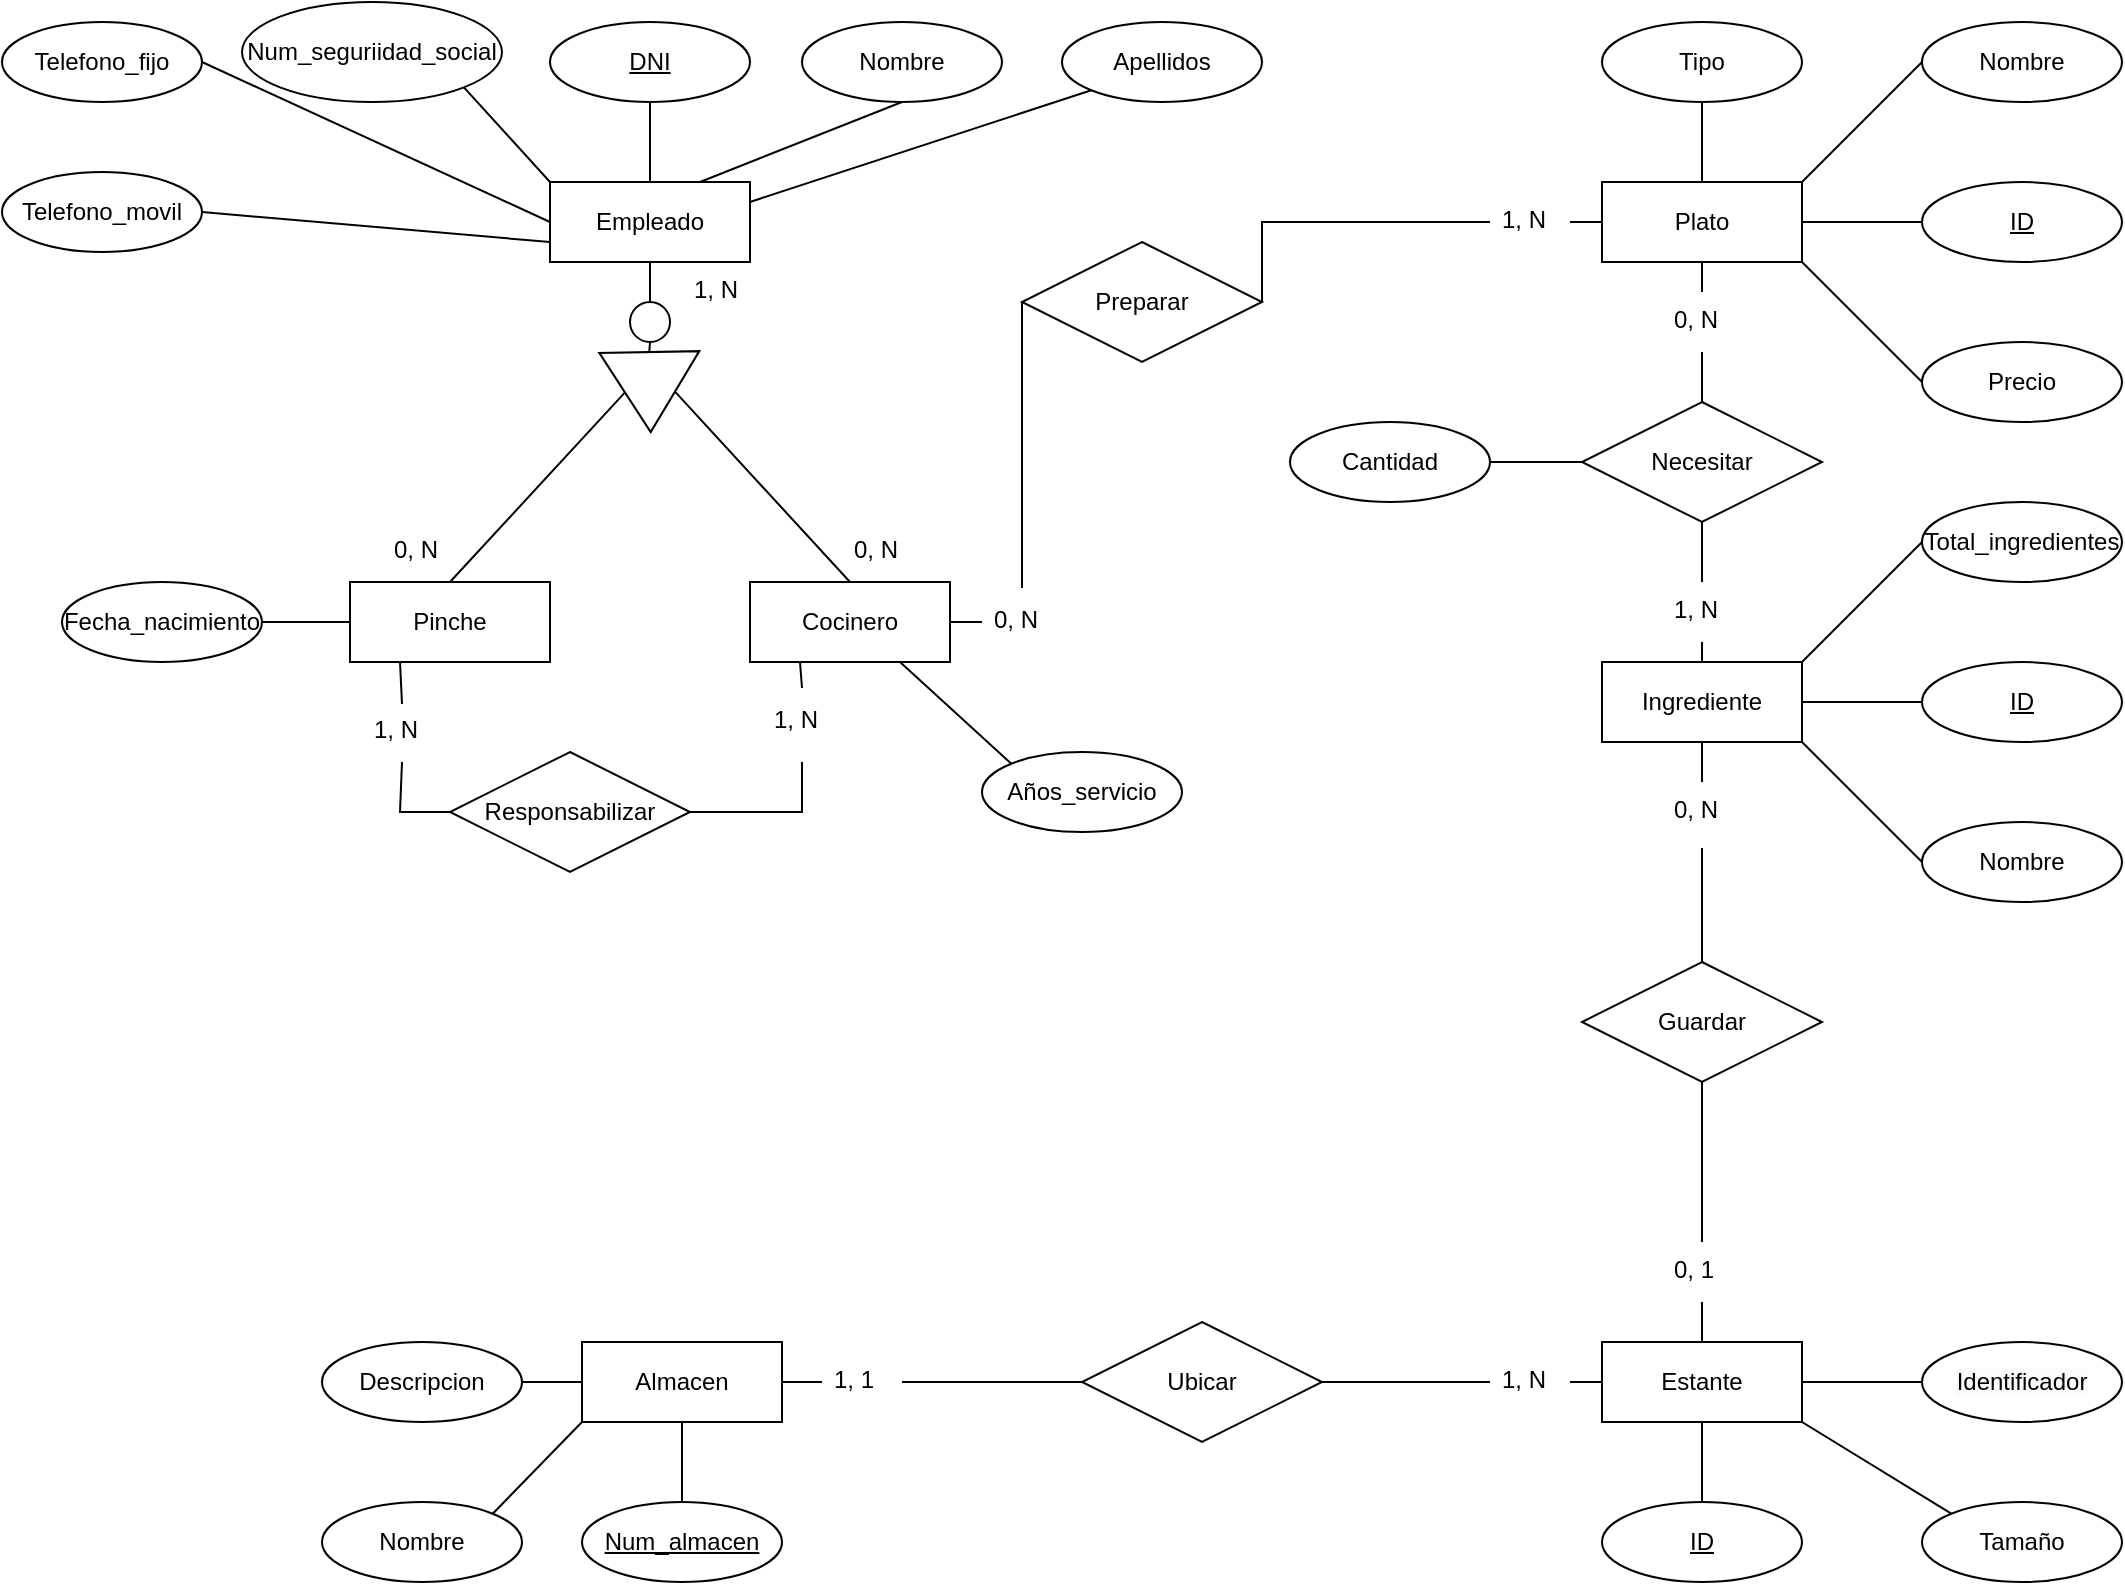 <mxfile version="22.0.4" type="github">
  <diagram name="Página-1" id="hSeWg8H-ICYQN-6oGKDd">
    <mxGraphModel dx="4175" dy="1564" grid="1" gridSize="10" guides="1" tooltips="1" connect="1" arrows="1" fold="1" page="1" pageScale="1" pageWidth="827" pageHeight="1169" math="0" shadow="0">
      <root>
        <mxCell id="0" />
        <mxCell id="1" parent="0" />
        <mxCell id="nrIDo2PwZvFl9oS6NiOG-2" value="Empleado" style="whiteSpace=wrap;html=1;align=center;" vertex="1" parent="1">
          <mxGeometry x="-56" y="120" width="100" height="40" as="geometry" />
        </mxCell>
        <mxCell id="nrIDo2PwZvFl9oS6NiOG-3" value="DNI" style="ellipse;whiteSpace=wrap;html=1;align=center;fontStyle=4;" vertex="1" parent="1">
          <mxGeometry x="-56" y="40" width="100" height="40" as="geometry" />
        </mxCell>
        <mxCell id="nrIDo2PwZvFl9oS6NiOG-4" value="Nombre" style="ellipse;whiteSpace=wrap;html=1;align=center;" vertex="1" parent="1">
          <mxGeometry x="70" y="40" width="100" height="40" as="geometry" />
        </mxCell>
        <mxCell id="nrIDo2PwZvFl9oS6NiOG-5" value="Apellidos" style="ellipse;whiteSpace=wrap;html=1;align=center;" vertex="1" parent="1">
          <mxGeometry x="200" y="40" width="100" height="40" as="geometry" />
        </mxCell>
        <mxCell id="nrIDo2PwZvFl9oS6NiOG-6" value="Num_seguriidad_social" style="ellipse;whiteSpace=wrap;html=1;align=center;" vertex="1" parent="1">
          <mxGeometry x="-210" y="30" width="130" height="50" as="geometry" />
        </mxCell>
        <mxCell id="nrIDo2PwZvFl9oS6NiOG-7" value="Telefono_fijo" style="ellipse;whiteSpace=wrap;html=1;align=center;" vertex="1" parent="1">
          <mxGeometry x="-330" y="40" width="100" height="40" as="geometry" />
        </mxCell>
        <mxCell id="nrIDo2PwZvFl9oS6NiOG-8" value="Telefono_movil" style="ellipse;whiteSpace=wrap;html=1;align=center;" vertex="1" parent="1">
          <mxGeometry x="-330" y="115" width="100" height="40" as="geometry" />
        </mxCell>
        <mxCell id="nrIDo2PwZvFl9oS6NiOG-9" value="Cocinero" style="whiteSpace=wrap;html=1;align=center;" vertex="1" parent="1">
          <mxGeometry x="44" y="320" width="100" height="40" as="geometry" />
        </mxCell>
        <mxCell id="nrIDo2PwZvFl9oS6NiOG-10" value="Años_servicio" style="ellipse;whiteSpace=wrap;html=1;align=center;" vertex="1" parent="1">
          <mxGeometry x="160" y="405" width="100" height="40" as="geometry" />
        </mxCell>
        <mxCell id="nrIDo2PwZvFl9oS6NiOG-11" value="Pinche" style="whiteSpace=wrap;html=1;align=center;" vertex="1" parent="1">
          <mxGeometry x="-156" y="320" width="100" height="40" as="geometry" />
        </mxCell>
        <mxCell id="nrIDo2PwZvFl9oS6NiOG-12" value="Fecha_nacimiento" style="ellipse;whiteSpace=wrap;html=1;align=center;" vertex="1" parent="1">
          <mxGeometry x="-300" y="320" width="100" height="40" as="geometry" />
        </mxCell>
        <mxCell id="nrIDo2PwZvFl9oS6NiOG-13" value="" style="ellipse;whiteSpace=wrap;html=1;aspect=fixed;" vertex="1" parent="1">
          <mxGeometry x="-16" y="180" width="20" height="20" as="geometry" />
        </mxCell>
        <mxCell id="nrIDo2PwZvFl9oS6NiOG-14" value="" style="triangle;whiteSpace=wrap;html=1;rotation=89;" vertex="1" parent="1">
          <mxGeometry x="-26" y="200" width="40" height="50" as="geometry" />
        </mxCell>
        <mxCell id="nrIDo2PwZvFl9oS6NiOG-15" value="" style="endArrow=none;html=1;rounded=0;entryX=0.5;entryY=1;entryDx=0;entryDy=0;exitX=0.5;exitY=0;exitDx=0;exitDy=0;" edge="1" parent="1" source="nrIDo2PwZvFl9oS6NiOG-13" target="nrIDo2PwZvFl9oS6NiOG-2">
          <mxGeometry width="50" height="50" relative="1" as="geometry">
            <mxPoint x="390" y="330" as="sourcePoint" />
            <mxPoint x="440" y="280" as="targetPoint" />
          </mxGeometry>
        </mxCell>
        <mxCell id="nrIDo2PwZvFl9oS6NiOG-16" value="" style="endArrow=none;html=1;rounded=0;entryX=0.5;entryY=1;entryDx=0;entryDy=0;exitX=0;exitY=0.5;exitDx=0;exitDy=0;" edge="1" parent="1" source="nrIDo2PwZvFl9oS6NiOG-14" target="nrIDo2PwZvFl9oS6NiOG-13">
          <mxGeometry width="50" height="50" relative="1" as="geometry">
            <mxPoint x="390" y="330" as="sourcePoint" />
            <mxPoint x="440" y="280" as="targetPoint" />
          </mxGeometry>
        </mxCell>
        <mxCell id="nrIDo2PwZvFl9oS6NiOG-17" value="" style="endArrow=none;html=1;rounded=0;exitX=0.5;exitY=0;exitDx=0;exitDy=0;entryX=0.5;entryY=1;entryDx=0;entryDy=0;" edge="1" parent="1" source="nrIDo2PwZvFl9oS6NiOG-11" target="nrIDo2PwZvFl9oS6NiOG-14">
          <mxGeometry width="50" height="50" relative="1" as="geometry">
            <mxPoint x="390" y="330" as="sourcePoint" />
            <mxPoint x="440" y="280" as="targetPoint" />
          </mxGeometry>
        </mxCell>
        <mxCell id="nrIDo2PwZvFl9oS6NiOG-18" value="" style="endArrow=none;html=1;rounded=0;exitX=0.5;exitY=0;exitDx=0;exitDy=0;entryX=0.5;entryY=0;entryDx=0;entryDy=0;" edge="1" parent="1" source="nrIDo2PwZvFl9oS6NiOG-9" target="nrIDo2PwZvFl9oS6NiOG-14">
          <mxGeometry width="50" height="50" relative="1" as="geometry">
            <mxPoint x="-96" y="330" as="sourcePoint" />
            <mxPoint x="-8" y="235" as="targetPoint" />
          </mxGeometry>
        </mxCell>
        <mxCell id="nrIDo2PwZvFl9oS6NiOG-19" value="Plato" style="whiteSpace=wrap;html=1;align=center;" vertex="1" parent="1">
          <mxGeometry x="470" y="120" width="100" height="40" as="geometry" />
        </mxCell>
        <mxCell id="nrIDo2PwZvFl9oS6NiOG-20" value="ID" style="ellipse;whiteSpace=wrap;html=1;align=center;fontStyle=4;" vertex="1" parent="1">
          <mxGeometry x="630" y="120" width="100" height="40" as="geometry" />
        </mxCell>
        <mxCell id="nrIDo2PwZvFl9oS6NiOG-21" value="Nombre" style="ellipse;whiteSpace=wrap;html=1;align=center;" vertex="1" parent="1">
          <mxGeometry x="630" y="40" width="100" height="40" as="geometry" />
        </mxCell>
        <mxCell id="nrIDo2PwZvFl9oS6NiOG-22" value="Precio" style="ellipse;whiteSpace=wrap;html=1;align=center;" vertex="1" parent="1">
          <mxGeometry x="630" y="200" width="100" height="40" as="geometry" />
        </mxCell>
        <mxCell id="nrIDo2PwZvFl9oS6NiOG-23" value="Tipo" style="ellipse;whiteSpace=wrap;html=1;align=center;" vertex="1" parent="1">
          <mxGeometry x="470" y="40" width="100" height="40" as="geometry" />
        </mxCell>
        <mxCell id="nrIDo2PwZvFl9oS6NiOG-24" value="Ingrediente" style="whiteSpace=wrap;html=1;align=center;" vertex="1" parent="1">
          <mxGeometry x="470" y="360" width="100" height="40" as="geometry" />
        </mxCell>
        <mxCell id="nrIDo2PwZvFl9oS6NiOG-25" value="ID" style="ellipse;whiteSpace=wrap;html=1;align=center;fontStyle=4;" vertex="1" parent="1">
          <mxGeometry x="630" y="360" width="100" height="40" as="geometry" />
        </mxCell>
        <mxCell id="nrIDo2PwZvFl9oS6NiOG-26" value="Nombre" style="ellipse;whiteSpace=wrap;html=1;align=center;" vertex="1" parent="1">
          <mxGeometry x="630" y="440" width="100" height="40" as="geometry" />
        </mxCell>
        <mxCell id="nrIDo2PwZvFl9oS6NiOG-27" value="Necesitar" style="shape=rhombus;perimeter=rhombusPerimeter;whiteSpace=wrap;html=1;align=center;" vertex="1" parent="1">
          <mxGeometry x="460" y="230" width="120" height="60" as="geometry" />
        </mxCell>
        <mxCell id="nrIDo2PwZvFl9oS6NiOG-28" value="Cantidad" style="ellipse;whiteSpace=wrap;html=1;align=center;" vertex="1" parent="1">
          <mxGeometry x="314" y="240" width="100" height="40" as="geometry" />
        </mxCell>
        <mxCell id="nrIDo2PwZvFl9oS6NiOG-29" value="" style="endArrow=none;html=1;rounded=0;exitX=1;exitY=0.5;exitDx=0;exitDy=0;entryX=0;entryY=0.5;entryDx=0;entryDy=0;" edge="1" parent="1" source="nrIDo2PwZvFl9oS6NiOG-28" target="nrIDo2PwZvFl9oS6NiOG-27">
          <mxGeometry relative="1" as="geometry">
            <mxPoint x="330" y="300" as="sourcePoint" />
            <mxPoint x="490" y="300" as="targetPoint" />
          </mxGeometry>
        </mxCell>
        <mxCell id="nrIDo2PwZvFl9oS6NiOG-30" value="1, N" style="text;strokeColor=none;fillColor=none;spacingLeft=4;spacingRight=4;overflow=hidden;rotatable=0;points=[[0,0.5],[1,0.5]];portConstraint=eastwest;fontSize=12;whiteSpace=wrap;html=1;" vertex="1" parent="1">
          <mxGeometry x="500" y="320" width="40" height="30" as="geometry" />
        </mxCell>
        <mxCell id="nrIDo2PwZvFl9oS6NiOG-31" value="0, N" style="text;strokeColor=none;fillColor=none;spacingLeft=4;spacingRight=4;overflow=hidden;rotatable=0;points=[[0,0.5],[1,0.5]];portConstraint=eastwest;fontSize=12;whiteSpace=wrap;html=1;" vertex="1" parent="1">
          <mxGeometry x="500" y="175" width="40" height="30" as="geometry" />
        </mxCell>
        <mxCell id="nrIDo2PwZvFl9oS6NiOG-32" value="Almacen" style="whiteSpace=wrap;html=1;align=center;" vertex="1" parent="1">
          <mxGeometry x="-40" y="700" width="100" height="40" as="geometry" />
        </mxCell>
        <mxCell id="nrIDo2PwZvFl9oS6NiOG-33" value="Num_almacen" style="ellipse;whiteSpace=wrap;html=1;align=center;fontStyle=4;" vertex="1" parent="1">
          <mxGeometry x="-40" y="780" width="100" height="40" as="geometry" />
        </mxCell>
        <mxCell id="nrIDo2PwZvFl9oS6NiOG-34" value="Nombre" style="ellipse;whiteSpace=wrap;html=1;align=center;" vertex="1" parent="1">
          <mxGeometry x="-170" y="780" width="100" height="40" as="geometry" />
        </mxCell>
        <mxCell id="nrIDo2PwZvFl9oS6NiOG-35" value="Descripcion" style="ellipse;whiteSpace=wrap;html=1;align=center;" vertex="1" parent="1">
          <mxGeometry x="-170" y="700" width="100" height="40" as="geometry" />
        </mxCell>
        <mxCell id="nrIDo2PwZvFl9oS6NiOG-36" value="Estante" style="whiteSpace=wrap;html=1;align=center;" vertex="1" parent="1">
          <mxGeometry x="470" y="700" width="100" height="40" as="geometry" />
        </mxCell>
        <mxCell id="nrIDo2PwZvFl9oS6NiOG-37" value="ID" style="ellipse;whiteSpace=wrap;html=1;align=center;fontStyle=4;" vertex="1" parent="1">
          <mxGeometry x="470" y="780" width="100" height="40" as="geometry" />
        </mxCell>
        <mxCell id="nrIDo2PwZvFl9oS6NiOG-38" value="&lt;span style=&quot;color: rgb(0, 0, 0); font-family: Helvetica; font-size: 12px; font-style: normal; font-variant-ligatures: normal; font-variant-caps: normal; font-weight: 400; letter-spacing: normal; orphans: 2; text-align: center; text-indent: 0px; text-transform: none; widows: 2; word-spacing: 0px; -webkit-text-stroke-width: 0px; background-color: rgb(251, 251, 251); text-decoration-thickness: initial; text-decoration-style: initial; text-decoration-color: initial; float: none; display: inline !important;&quot;&gt;Identificador&lt;/span&gt;&lt;br&gt;" style="ellipse;whiteSpace=wrap;html=1;align=center;" vertex="1" parent="1">
          <mxGeometry x="630" y="700" width="100" height="40" as="geometry" />
        </mxCell>
        <mxCell id="nrIDo2PwZvFl9oS6NiOG-39" value="Tamaño" style="ellipse;whiteSpace=wrap;html=1;align=center;" vertex="1" parent="1">
          <mxGeometry x="630" y="780" width="100" height="40" as="geometry" />
        </mxCell>
        <mxCell id="nrIDo2PwZvFl9oS6NiOG-40" value="Guardar" style="shape=rhombus;perimeter=rhombusPerimeter;whiteSpace=wrap;html=1;align=center;" vertex="1" parent="1">
          <mxGeometry x="460" y="510" width="120" height="60" as="geometry" />
        </mxCell>
        <mxCell id="nrIDo2PwZvFl9oS6NiOG-41" value="0, 1" style="text;strokeColor=none;fillColor=none;spacingLeft=4;spacingRight=4;overflow=hidden;rotatable=0;points=[[0,0.5],[1,0.5]];portConstraint=eastwest;fontSize=12;whiteSpace=wrap;html=1;" vertex="1" parent="1">
          <mxGeometry x="500" y="650" width="40" height="30" as="geometry" />
        </mxCell>
        <mxCell id="nrIDo2PwZvFl9oS6NiOG-42" value="0, N" style="text;strokeColor=none;fillColor=none;spacingLeft=4;spacingRight=4;overflow=hidden;rotatable=0;points=[[0,0.5],[1,0.5]];portConstraint=eastwest;fontSize=12;whiteSpace=wrap;html=1;" vertex="1" parent="1">
          <mxGeometry x="500" y="420" width="40" height="30" as="geometry" />
        </mxCell>
        <mxCell id="nrIDo2PwZvFl9oS6NiOG-43" value="Ubicar" style="shape=rhombus;perimeter=rhombusPerimeter;whiteSpace=wrap;html=1;align=center;" vertex="1" parent="1">
          <mxGeometry x="210" y="690" width="120" height="60" as="geometry" />
        </mxCell>
        <mxCell id="nrIDo2PwZvFl9oS6NiOG-44" value="1, 1" style="text;strokeColor=none;fillColor=none;spacingLeft=4;spacingRight=4;overflow=hidden;rotatable=0;points=[[0,0.5],[1,0.5]];portConstraint=eastwest;fontSize=12;whiteSpace=wrap;html=1;" vertex="1" parent="1">
          <mxGeometry x="80" y="705" width="40" height="30" as="geometry" />
        </mxCell>
        <mxCell id="nrIDo2PwZvFl9oS6NiOG-45" value="1, N" style="text;strokeColor=none;fillColor=none;spacingLeft=4;spacingRight=4;overflow=hidden;rotatable=0;points=[[0,0.5],[1,0.5]];portConstraint=eastwest;fontSize=12;whiteSpace=wrap;html=1;" vertex="1" parent="1">
          <mxGeometry x="414" y="705" width="40" height="30" as="geometry" />
        </mxCell>
        <mxCell id="nrIDo2PwZvFl9oS6NiOG-46" value="Preparar" style="shape=rhombus;perimeter=rhombusPerimeter;whiteSpace=wrap;html=1;align=center;" vertex="1" parent="1">
          <mxGeometry x="180" y="150" width="120" height="60" as="geometry" />
        </mxCell>
        <mxCell id="nrIDo2PwZvFl9oS6NiOG-47" value="0, N" style="text;strokeColor=none;fillColor=none;spacingLeft=4;spacingRight=4;overflow=hidden;rotatable=0;points=[[0,0.5],[1,0.5]];portConstraint=eastwest;fontSize=12;whiteSpace=wrap;html=1;" vertex="1" parent="1">
          <mxGeometry x="160" y="325" width="40" height="30" as="geometry" />
        </mxCell>
        <mxCell id="nrIDo2PwZvFl9oS6NiOG-48" value="1, N" style="text;strokeColor=none;fillColor=none;spacingLeft=4;spacingRight=4;overflow=hidden;rotatable=0;points=[[0,0.5],[1,0.5]];portConstraint=eastwest;fontSize=12;whiteSpace=wrap;html=1;" vertex="1" parent="1">
          <mxGeometry x="414" y="125" width="40" height="30" as="geometry" />
        </mxCell>
        <mxCell id="nrIDo2PwZvFl9oS6NiOG-49" value="Responsabilizar" style="shape=rhombus;perimeter=rhombusPerimeter;whiteSpace=wrap;html=1;align=center;" vertex="1" parent="1">
          <mxGeometry x="-106" y="405" width="120" height="60" as="geometry" />
        </mxCell>
        <mxCell id="nrIDo2PwZvFl9oS6NiOG-50" value="1, N" style="text;strokeColor=none;fillColor=none;spacingLeft=4;spacingRight=4;overflow=hidden;rotatable=0;points=[[0,0.5],[1,0.5]];portConstraint=eastwest;fontSize=12;whiteSpace=wrap;html=1;" vertex="1" parent="1">
          <mxGeometry x="50" y="375" width="40" height="30" as="geometry" />
        </mxCell>
        <mxCell id="nrIDo2PwZvFl9oS6NiOG-51" value="" style="endArrow=none;html=1;rounded=0;exitX=0.5;exitY=1;exitDx=0;exitDy=0;entryX=0;entryY=0.5;entryDx=0;entryDy=0;exitPerimeter=0;" edge="1" parent="1" source="nrIDo2PwZvFl9oS6NiOG-53" target="nrIDo2PwZvFl9oS6NiOG-49">
          <mxGeometry relative="1" as="geometry">
            <mxPoint x="330" y="260" as="sourcePoint" />
            <mxPoint x="490" y="260" as="targetPoint" />
            <Array as="points">
              <mxPoint x="-131" y="435" />
            </Array>
          </mxGeometry>
        </mxCell>
        <mxCell id="nrIDo2PwZvFl9oS6NiOG-52" value="" style="endArrow=none;html=1;rounded=0;exitX=0.25;exitY=1;exitDx=0;exitDy=0;entryX=0.5;entryY=0.033;entryDx=0;entryDy=0;entryPerimeter=0;" edge="1" parent="1" source="nrIDo2PwZvFl9oS6NiOG-11" target="nrIDo2PwZvFl9oS6NiOG-53">
          <mxGeometry relative="1" as="geometry">
            <mxPoint x="-131" y="360" as="sourcePoint" />
            <mxPoint x="-106" y="435" as="targetPoint" />
            <Array as="points" />
          </mxGeometry>
        </mxCell>
        <mxCell id="nrIDo2PwZvFl9oS6NiOG-53" value="1, N" style="text;strokeColor=none;fillColor=none;spacingLeft=4;spacingRight=4;overflow=hidden;rotatable=0;points=[[0,0.5],[1,0.5]];portConstraint=eastwest;fontSize=12;whiteSpace=wrap;html=1;" vertex="1" parent="1">
          <mxGeometry x="-150" y="380" width="40" height="30" as="geometry" />
        </mxCell>
        <mxCell id="nrIDo2PwZvFl9oS6NiOG-54" value="" style="endArrow=none;html=1;rounded=0;exitX=1;exitY=0.5;exitDx=0;exitDy=0;entryX=0.5;entryY=1.167;entryDx=0;entryDy=0;entryPerimeter=0;" edge="1" parent="1" source="nrIDo2PwZvFl9oS6NiOG-49" target="nrIDo2PwZvFl9oS6NiOG-50">
          <mxGeometry relative="1" as="geometry">
            <mxPoint x="330" y="260" as="sourcePoint" />
            <mxPoint x="490" y="260" as="targetPoint" />
            <Array as="points">
              <mxPoint x="70" y="435" />
            </Array>
          </mxGeometry>
        </mxCell>
        <mxCell id="nrIDo2PwZvFl9oS6NiOG-55" value="" style="endArrow=none;html=1;rounded=0;exitX=0.5;exitY=-0.067;exitDx=0;exitDy=0;exitPerimeter=0;entryX=0.25;entryY=1;entryDx=0;entryDy=0;" edge="1" parent="1" source="nrIDo2PwZvFl9oS6NiOG-50" target="nrIDo2PwZvFl9oS6NiOG-9">
          <mxGeometry relative="1" as="geometry">
            <mxPoint x="330" y="260" as="sourcePoint" />
            <mxPoint x="490" y="260" as="targetPoint" />
          </mxGeometry>
        </mxCell>
        <mxCell id="nrIDo2PwZvFl9oS6NiOG-56" value="" style="endArrow=none;html=1;rounded=0;exitX=1;exitY=0.5;exitDx=0;exitDy=0;entryX=0;entryY=0.5;entryDx=0;entryDy=0;" edge="1" parent="1" source="nrIDo2PwZvFl9oS6NiOG-9" target="nrIDo2PwZvFl9oS6NiOG-47">
          <mxGeometry relative="1" as="geometry">
            <mxPoint x="330" y="260" as="sourcePoint" />
            <mxPoint x="490" y="260" as="targetPoint" />
          </mxGeometry>
        </mxCell>
        <mxCell id="nrIDo2PwZvFl9oS6NiOG-57" value="" style="endArrow=none;html=1;rounded=0;exitX=0;exitY=0.5;exitDx=0;exitDy=0;entryX=0.5;entryY=-0.067;entryDx=0;entryDy=0;entryPerimeter=0;" edge="1" parent="1" source="nrIDo2PwZvFl9oS6NiOG-46" target="nrIDo2PwZvFl9oS6NiOG-47">
          <mxGeometry relative="1" as="geometry">
            <mxPoint x="330" y="260" as="sourcePoint" />
            <mxPoint x="490" y="260" as="targetPoint" />
          </mxGeometry>
        </mxCell>
        <mxCell id="nrIDo2PwZvFl9oS6NiOG-58" value="" style="endArrow=none;html=1;rounded=0;entryX=0;entryY=0.5;entryDx=0;entryDy=0;exitX=1;exitY=0.5;exitDx=0;exitDy=0;" edge="1" parent="1" source="nrIDo2PwZvFl9oS6NiOG-46" target="nrIDo2PwZvFl9oS6NiOG-48">
          <mxGeometry relative="1" as="geometry">
            <mxPoint x="330" y="260" as="sourcePoint" />
            <mxPoint x="490" y="260" as="targetPoint" />
            <Array as="points">
              <mxPoint x="300" y="140" />
            </Array>
          </mxGeometry>
        </mxCell>
        <mxCell id="nrIDo2PwZvFl9oS6NiOG-59" value="" style="endArrow=none;html=1;rounded=0;exitX=1;exitY=0.5;exitDx=0;exitDy=0;entryX=0;entryY=0.5;entryDx=0;entryDy=0;" edge="1" parent="1" source="nrIDo2PwZvFl9oS6NiOG-48" target="nrIDo2PwZvFl9oS6NiOG-19">
          <mxGeometry relative="1" as="geometry">
            <mxPoint x="330" y="260" as="sourcePoint" />
            <mxPoint x="490" y="260" as="targetPoint" />
          </mxGeometry>
        </mxCell>
        <mxCell id="nrIDo2PwZvFl9oS6NiOG-60" value="" style="endArrow=none;html=1;rounded=0;exitX=0.5;exitY=0;exitDx=0;exitDy=0;entryX=0.5;entryY=1;entryDx=0;entryDy=0;entryPerimeter=0;" edge="1" parent="1" source="nrIDo2PwZvFl9oS6NiOG-27" target="nrIDo2PwZvFl9oS6NiOG-31">
          <mxGeometry relative="1" as="geometry">
            <mxPoint x="340" y="270" as="sourcePoint" />
            <mxPoint x="500" y="270" as="targetPoint" />
          </mxGeometry>
        </mxCell>
        <mxCell id="nrIDo2PwZvFl9oS6NiOG-61" value="" style="endArrow=none;html=1;rounded=0;exitX=0.5;exitY=1;exitDx=0;exitDy=0;entryX=0.5;entryY=0;entryDx=0;entryDy=0;entryPerimeter=0;" edge="1" parent="1" source="nrIDo2PwZvFl9oS6NiOG-19" target="nrIDo2PwZvFl9oS6NiOG-31">
          <mxGeometry relative="1" as="geometry">
            <mxPoint x="350" y="280" as="sourcePoint" />
            <mxPoint x="510" y="280" as="targetPoint" />
          </mxGeometry>
        </mxCell>
        <mxCell id="nrIDo2PwZvFl9oS6NiOG-62" value="" style="endArrow=none;html=1;rounded=0;exitX=0.5;exitY=0;exitDx=0;exitDy=0;entryX=0.5;entryY=1;entryDx=0;entryDy=0;entryPerimeter=0;" edge="1" parent="1" source="nrIDo2PwZvFl9oS6NiOG-24" target="nrIDo2PwZvFl9oS6NiOG-30">
          <mxGeometry relative="1" as="geometry">
            <mxPoint x="330" y="260" as="sourcePoint" />
            <mxPoint x="490" y="260" as="targetPoint" />
          </mxGeometry>
        </mxCell>
        <mxCell id="nrIDo2PwZvFl9oS6NiOG-63" value="" style="endArrow=none;html=1;rounded=0;entryX=0.5;entryY=1;entryDx=0;entryDy=0;exitX=0.5;exitY=0;exitDx=0;exitDy=0;exitPerimeter=0;" edge="1" parent="1" source="nrIDo2PwZvFl9oS6NiOG-30" target="nrIDo2PwZvFl9oS6NiOG-27">
          <mxGeometry relative="1" as="geometry">
            <mxPoint x="360" y="290" as="sourcePoint" />
            <mxPoint x="490" y="310" as="targetPoint" />
          </mxGeometry>
        </mxCell>
        <mxCell id="nrIDo2PwZvFl9oS6NiOG-64" value="" style="endArrow=none;html=1;rounded=0;exitX=0.5;exitY=0;exitDx=0;exitDy=0;exitPerimeter=0;entryX=0.5;entryY=1;entryDx=0;entryDy=0;" edge="1" parent="1" source="nrIDo2PwZvFl9oS6NiOG-42" target="nrIDo2PwZvFl9oS6NiOG-24">
          <mxGeometry relative="1" as="geometry">
            <mxPoint x="330" y="260" as="sourcePoint" />
            <mxPoint x="490" y="260" as="targetPoint" />
          </mxGeometry>
        </mxCell>
        <mxCell id="nrIDo2PwZvFl9oS6NiOG-65" value="" style="endArrow=none;html=1;rounded=0;exitX=0.5;exitY=0;exitDx=0;exitDy=0;entryX=0.5;entryY=1.1;entryDx=0;entryDy=0;entryPerimeter=0;" edge="1" parent="1" source="nrIDo2PwZvFl9oS6NiOG-40" target="nrIDo2PwZvFl9oS6NiOG-42">
          <mxGeometry relative="1" as="geometry">
            <mxPoint x="370" y="300" as="sourcePoint" />
            <mxPoint x="480" y="460" as="targetPoint" />
          </mxGeometry>
        </mxCell>
        <mxCell id="nrIDo2PwZvFl9oS6NiOG-66" value="" style="endArrow=none;html=1;rounded=0;exitX=0.5;exitY=1;exitDx=0;exitDy=0;entryX=0.5;entryY=0;entryDx=0;entryDy=0;entryPerimeter=0;" edge="1" parent="1" source="nrIDo2PwZvFl9oS6NiOG-40" target="nrIDo2PwZvFl9oS6NiOG-41">
          <mxGeometry relative="1" as="geometry">
            <mxPoint x="330" y="660" as="sourcePoint" />
            <mxPoint x="490" y="660" as="targetPoint" />
          </mxGeometry>
        </mxCell>
        <mxCell id="nrIDo2PwZvFl9oS6NiOG-67" value="" style="endArrow=none;html=1;rounded=0;exitX=0.5;exitY=0;exitDx=0;exitDy=0;entryX=0.5;entryY=1;entryDx=0;entryDy=0;entryPerimeter=0;" edge="1" parent="1" source="nrIDo2PwZvFl9oS6NiOG-36" target="nrIDo2PwZvFl9oS6NiOG-41">
          <mxGeometry relative="1" as="geometry">
            <mxPoint x="380" y="310" as="sourcePoint" />
            <mxPoint x="540" y="310" as="targetPoint" />
          </mxGeometry>
        </mxCell>
        <mxCell id="nrIDo2PwZvFl9oS6NiOG-68" value="" style="endArrow=none;html=1;rounded=0;exitX=1;exitY=0.5;exitDx=0;exitDy=0;entryX=0;entryY=0.5;entryDx=0;entryDy=0;" edge="1" parent="1" source="nrIDo2PwZvFl9oS6NiOG-45" target="nrIDo2PwZvFl9oS6NiOG-36">
          <mxGeometry relative="1" as="geometry">
            <mxPoint x="390" y="320" as="sourcePoint" />
            <mxPoint x="550" y="320" as="targetPoint" />
          </mxGeometry>
        </mxCell>
        <mxCell id="nrIDo2PwZvFl9oS6NiOG-69" value="" style="endArrow=none;html=1;rounded=0;exitX=1;exitY=0.5;exitDx=0;exitDy=0;entryX=0;entryY=0.5;entryDx=0;entryDy=0;" edge="1" parent="1" source="nrIDo2PwZvFl9oS6NiOG-43" target="nrIDo2PwZvFl9oS6NiOG-45">
          <mxGeometry relative="1" as="geometry">
            <mxPoint x="400" y="330" as="sourcePoint" />
            <mxPoint x="560" y="330" as="targetPoint" />
          </mxGeometry>
        </mxCell>
        <mxCell id="nrIDo2PwZvFl9oS6NiOG-70" value="" style="endArrow=none;html=1;rounded=0;exitX=0;exitY=0.5;exitDx=0;exitDy=0;entryX=1;entryY=0.5;entryDx=0;entryDy=0;" edge="1" parent="1" source="nrIDo2PwZvFl9oS6NiOG-43" target="nrIDo2PwZvFl9oS6NiOG-44">
          <mxGeometry relative="1" as="geometry">
            <mxPoint x="410" y="340" as="sourcePoint" />
            <mxPoint x="570" y="340" as="targetPoint" />
          </mxGeometry>
        </mxCell>
        <mxCell id="nrIDo2PwZvFl9oS6NiOG-71" value="" style="endArrow=none;html=1;rounded=0;exitX=0;exitY=0.5;exitDx=0;exitDy=0;entryX=1;entryY=0.5;entryDx=0;entryDy=0;" edge="1" parent="1" source="nrIDo2PwZvFl9oS6NiOG-44" target="nrIDo2PwZvFl9oS6NiOG-32">
          <mxGeometry relative="1" as="geometry">
            <mxPoint x="420" y="350" as="sourcePoint" />
            <mxPoint x="580" y="350" as="targetPoint" />
          </mxGeometry>
        </mxCell>
        <mxCell id="nrIDo2PwZvFl9oS6NiOG-72" value="" style="endArrow=none;html=1;rounded=0;exitX=1;exitY=0.5;exitDx=0;exitDy=0;entryX=0;entryY=0.5;entryDx=0;entryDy=0;" edge="1" parent="1" source="nrIDo2PwZvFl9oS6NiOG-7" target="nrIDo2PwZvFl9oS6NiOG-2">
          <mxGeometry relative="1" as="geometry">
            <mxPoint x="280" y="340" as="sourcePoint" />
            <mxPoint x="410" y="370" as="targetPoint" />
          </mxGeometry>
        </mxCell>
        <mxCell id="nrIDo2PwZvFl9oS6NiOG-73" value="" style="endArrow=none;html=1;rounded=0;exitX=1;exitY=1;exitDx=0;exitDy=0;entryX=0;entryY=0;entryDx=0;entryDy=0;" edge="1" parent="1" source="nrIDo2PwZvFl9oS6NiOG-6" target="nrIDo2PwZvFl9oS6NiOG-2">
          <mxGeometry relative="1" as="geometry">
            <mxPoint x="-220" y="70" as="sourcePoint" />
            <mxPoint x="-46" y="150" as="targetPoint" />
          </mxGeometry>
        </mxCell>
        <mxCell id="nrIDo2PwZvFl9oS6NiOG-74" value="" style="endArrow=none;html=1;rounded=0;exitX=0.5;exitY=1;exitDx=0;exitDy=0;entryX=0.5;entryY=0;entryDx=0;entryDy=0;" edge="1" parent="1" source="nrIDo2PwZvFl9oS6NiOG-3" target="nrIDo2PwZvFl9oS6NiOG-2">
          <mxGeometry relative="1" as="geometry">
            <mxPoint x="-210" y="80" as="sourcePoint" />
            <mxPoint x="-36" y="160" as="targetPoint" />
          </mxGeometry>
        </mxCell>
        <mxCell id="nrIDo2PwZvFl9oS6NiOG-75" value="" style="endArrow=none;html=1;rounded=0;exitX=0.5;exitY=1;exitDx=0;exitDy=0;entryX=0.75;entryY=0;entryDx=0;entryDy=0;" edge="1" parent="1" source="nrIDo2PwZvFl9oS6NiOG-4" target="nrIDo2PwZvFl9oS6NiOG-2">
          <mxGeometry relative="1" as="geometry">
            <mxPoint x="4" y="90" as="sourcePoint" />
            <mxPoint x="4" y="130" as="targetPoint" />
          </mxGeometry>
        </mxCell>
        <mxCell id="nrIDo2PwZvFl9oS6NiOG-76" value="" style="endArrow=none;html=1;rounded=0;exitX=0;exitY=1;exitDx=0;exitDy=0;entryX=1;entryY=0.25;entryDx=0;entryDy=0;" edge="1" parent="1" source="nrIDo2PwZvFl9oS6NiOG-5" target="nrIDo2PwZvFl9oS6NiOG-2">
          <mxGeometry relative="1" as="geometry">
            <mxPoint x="14" y="100" as="sourcePoint" />
            <mxPoint x="14" y="140" as="targetPoint" />
          </mxGeometry>
        </mxCell>
        <mxCell id="nrIDo2PwZvFl9oS6NiOG-77" value="" style="endArrow=none;html=1;rounded=0;exitX=1;exitY=0.5;exitDx=0;exitDy=0;entryX=0;entryY=0.75;entryDx=0;entryDy=0;" edge="1" parent="1" source="nrIDo2PwZvFl9oS6NiOG-8" target="nrIDo2PwZvFl9oS6NiOG-2">
          <mxGeometry relative="1" as="geometry">
            <mxPoint x="24" y="110" as="sourcePoint" />
            <mxPoint x="24" y="150" as="targetPoint" />
          </mxGeometry>
        </mxCell>
        <mxCell id="nrIDo2PwZvFl9oS6NiOG-78" value="" style="endArrow=none;html=1;rounded=0;exitX=1;exitY=0.5;exitDx=0;exitDy=0;entryX=0;entryY=0.5;entryDx=0;entryDy=0;" edge="1" parent="1" source="nrIDo2PwZvFl9oS6NiOG-12" target="nrIDo2PwZvFl9oS6NiOG-11">
          <mxGeometry relative="1" as="geometry">
            <mxPoint x="34" y="120" as="sourcePoint" />
            <mxPoint x="34" y="160" as="targetPoint" />
          </mxGeometry>
        </mxCell>
        <mxCell id="nrIDo2PwZvFl9oS6NiOG-79" value="" style="endArrow=none;html=1;rounded=0;exitX=0;exitY=0;exitDx=0;exitDy=0;entryX=0.75;entryY=1;entryDx=0;entryDy=0;" edge="1" parent="1" source="nrIDo2PwZvFl9oS6NiOG-10" target="nrIDo2PwZvFl9oS6NiOG-9">
          <mxGeometry relative="1" as="geometry">
            <mxPoint x="44" y="130" as="sourcePoint" />
            <mxPoint x="44" y="170" as="targetPoint" />
          </mxGeometry>
        </mxCell>
        <mxCell id="nrIDo2PwZvFl9oS6NiOG-80" value="" style="endArrow=none;html=1;rounded=0;exitX=0;exitY=0.5;exitDx=0;exitDy=0;entryX=1;entryY=0;entryDx=0;entryDy=0;" edge="1" parent="1" source="nrIDo2PwZvFl9oS6NiOG-21" target="nrIDo2PwZvFl9oS6NiOG-19">
          <mxGeometry relative="1" as="geometry">
            <mxPoint x="54" y="140" as="sourcePoint" />
            <mxPoint x="54" y="180" as="targetPoint" />
          </mxGeometry>
        </mxCell>
        <mxCell id="nrIDo2PwZvFl9oS6NiOG-81" value="" style="endArrow=none;html=1;rounded=0;exitX=0.5;exitY=1;exitDx=0;exitDy=0;entryX=0.5;entryY=0;entryDx=0;entryDy=0;" edge="1" parent="1" source="nrIDo2PwZvFl9oS6NiOG-23" target="nrIDo2PwZvFl9oS6NiOG-19">
          <mxGeometry relative="1" as="geometry">
            <mxPoint x="64" y="150" as="sourcePoint" />
            <mxPoint x="64" y="190" as="targetPoint" />
          </mxGeometry>
        </mxCell>
        <mxCell id="nrIDo2PwZvFl9oS6NiOG-82" value="" style="endArrow=none;html=1;rounded=0;exitX=0;exitY=0.5;exitDx=0;exitDy=0;entryX=1;entryY=0.5;entryDx=0;entryDy=0;" edge="1" parent="1" source="nrIDo2PwZvFl9oS6NiOG-20" target="nrIDo2PwZvFl9oS6NiOG-19">
          <mxGeometry relative="1" as="geometry">
            <mxPoint x="74" y="160" as="sourcePoint" />
            <mxPoint x="74" y="200" as="targetPoint" />
          </mxGeometry>
        </mxCell>
        <mxCell id="nrIDo2PwZvFl9oS6NiOG-83" value="" style="endArrow=none;html=1;rounded=0;exitX=0;exitY=0.5;exitDx=0;exitDy=0;entryX=1;entryY=1;entryDx=0;entryDy=0;" edge="1" parent="1" source="nrIDo2PwZvFl9oS6NiOG-22" target="nrIDo2PwZvFl9oS6NiOG-19">
          <mxGeometry relative="1" as="geometry">
            <mxPoint x="84" y="170" as="sourcePoint" />
            <mxPoint x="84" y="210" as="targetPoint" />
          </mxGeometry>
        </mxCell>
        <mxCell id="nrIDo2PwZvFl9oS6NiOG-84" value="" style="endArrow=none;html=1;rounded=0;exitX=0;exitY=0.5;exitDx=0;exitDy=0;entryX=1;entryY=0.5;entryDx=0;entryDy=0;" edge="1" parent="1" source="nrIDo2PwZvFl9oS6NiOG-25" target="nrIDo2PwZvFl9oS6NiOG-24">
          <mxGeometry relative="1" as="geometry">
            <mxPoint x="94" y="180" as="sourcePoint" />
            <mxPoint x="94" y="220" as="targetPoint" />
          </mxGeometry>
        </mxCell>
        <mxCell id="nrIDo2PwZvFl9oS6NiOG-85" value="" style="endArrow=none;html=1;rounded=0;exitX=0;exitY=0.5;exitDx=0;exitDy=0;entryX=1;entryY=1;entryDx=0;entryDy=0;" edge="1" parent="1" source="nrIDo2PwZvFl9oS6NiOG-26" target="nrIDo2PwZvFl9oS6NiOG-24">
          <mxGeometry relative="1" as="geometry">
            <mxPoint x="104" y="190" as="sourcePoint" />
            <mxPoint x="104" y="230" as="targetPoint" />
          </mxGeometry>
        </mxCell>
        <mxCell id="nrIDo2PwZvFl9oS6NiOG-86" value="" style="endArrow=none;html=1;rounded=0;exitX=0;exitY=0.5;exitDx=0;exitDy=0;entryX=1;entryY=0.5;entryDx=0;entryDy=0;" edge="1" parent="1" source="nrIDo2PwZvFl9oS6NiOG-38" target="nrIDo2PwZvFl9oS6NiOG-36">
          <mxGeometry relative="1" as="geometry">
            <mxPoint x="114" y="200" as="sourcePoint" />
            <mxPoint x="114" y="240" as="targetPoint" />
          </mxGeometry>
        </mxCell>
        <mxCell id="nrIDo2PwZvFl9oS6NiOG-87" value="" style="endArrow=none;html=1;rounded=0;exitX=1;exitY=1;exitDx=0;exitDy=0;entryX=0;entryY=0;entryDx=0;entryDy=0;" edge="1" parent="1" source="nrIDo2PwZvFl9oS6NiOG-36" target="nrIDo2PwZvFl9oS6NiOG-39">
          <mxGeometry relative="1" as="geometry">
            <mxPoint x="124" y="210" as="sourcePoint" />
            <mxPoint x="124" y="250" as="targetPoint" />
          </mxGeometry>
        </mxCell>
        <mxCell id="nrIDo2PwZvFl9oS6NiOG-88" value="" style="endArrow=none;html=1;rounded=0;exitX=0.5;exitY=0;exitDx=0;exitDy=0;entryX=0.5;entryY=1;entryDx=0;entryDy=0;" edge="1" parent="1" source="nrIDo2PwZvFl9oS6NiOG-37" target="nrIDo2PwZvFl9oS6NiOG-36">
          <mxGeometry relative="1" as="geometry">
            <mxPoint x="580" y="750" as="sourcePoint" />
            <mxPoint x="655" y="796" as="targetPoint" />
          </mxGeometry>
        </mxCell>
        <mxCell id="nrIDo2PwZvFl9oS6NiOG-89" value="" style="endArrow=none;html=1;rounded=0;exitX=0.5;exitY=0;exitDx=0;exitDy=0;entryX=0.5;entryY=1;entryDx=0;entryDy=0;" edge="1" parent="1" source="nrIDo2PwZvFl9oS6NiOG-33" target="nrIDo2PwZvFl9oS6NiOG-32">
          <mxGeometry relative="1" as="geometry">
            <mxPoint x="590" y="760" as="sourcePoint" />
            <mxPoint x="665" y="806" as="targetPoint" />
          </mxGeometry>
        </mxCell>
        <mxCell id="nrIDo2PwZvFl9oS6NiOG-90" value="" style="endArrow=none;html=1;rounded=0;exitX=1;exitY=0;exitDx=0;exitDy=0;entryX=0;entryY=1;entryDx=0;entryDy=0;" edge="1" parent="1" source="nrIDo2PwZvFl9oS6NiOG-34" target="nrIDo2PwZvFl9oS6NiOG-32">
          <mxGeometry relative="1" as="geometry">
            <mxPoint x="600" y="770" as="sourcePoint" />
            <mxPoint x="675" y="816" as="targetPoint" />
          </mxGeometry>
        </mxCell>
        <mxCell id="nrIDo2PwZvFl9oS6NiOG-91" value="" style="endArrow=none;html=1;rounded=0;exitX=1;exitY=0.5;exitDx=0;exitDy=0;entryX=0;entryY=0.5;entryDx=0;entryDy=0;" edge="1" parent="1" source="nrIDo2PwZvFl9oS6NiOG-35" target="nrIDo2PwZvFl9oS6NiOG-32">
          <mxGeometry relative="1" as="geometry">
            <mxPoint x="610" y="780" as="sourcePoint" />
            <mxPoint x="685" y="826" as="targetPoint" />
          </mxGeometry>
        </mxCell>
        <mxCell id="nrIDo2PwZvFl9oS6NiOG-92" value="Total_ingredientes" style="ellipse;whiteSpace=wrap;html=1;align=center;" vertex="1" parent="1">
          <mxGeometry x="630" y="280" width="100" height="40" as="geometry" />
        </mxCell>
        <mxCell id="nrIDo2PwZvFl9oS6NiOG-93" value="" style="endArrow=none;html=1;rounded=0;exitX=1;exitY=0;exitDx=0;exitDy=0;entryX=0;entryY=0.5;entryDx=0;entryDy=0;" edge="1" parent="1" source="nrIDo2PwZvFl9oS6NiOG-24" target="nrIDo2PwZvFl9oS6NiOG-92">
          <mxGeometry relative="1" as="geometry">
            <mxPoint x="530" y="520" as="sourcePoint" />
            <mxPoint x="530" y="463" as="targetPoint" />
          </mxGeometry>
        </mxCell>
        <mxCell id="nrIDo2PwZvFl9oS6NiOG-94" value="0, N" style="text;strokeColor=none;fillColor=none;spacingLeft=4;spacingRight=4;overflow=hidden;rotatable=0;points=[[0,0.5],[1,0.5]];portConstraint=eastwest;fontSize=12;whiteSpace=wrap;html=1;" vertex="1" parent="1">
          <mxGeometry x="-140" y="290" width="40" height="30" as="geometry" />
        </mxCell>
        <mxCell id="nrIDo2PwZvFl9oS6NiOG-95" value="1, N" style="text;strokeColor=none;fillColor=none;spacingLeft=4;spacingRight=4;overflow=hidden;rotatable=0;points=[[0,0.5],[1,0.5]];portConstraint=eastwest;fontSize=12;whiteSpace=wrap;html=1;" vertex="1" parent="1">
          <mxGeometry x="10" y="160" width="40" height="30" as="geometry" />
        </mxCell>
        <mxCell id="nrIDo2PwZvFl9oS6NiOG-96" value="0, N" style="text;strokeColor=none;fillColor=none;spacingLeft=4;spacingRight=4;overflow=hidden;rotatable=0;points=[[0,0.5],[1,0.5]];portConstraint=eastwest;fontSize=12;whiteSpace=wrap;html=1;" vertex="1" parent="1">
          <mxGeometry x="90" y="290" width="40" height="30" as="geometry" />
        </mxCell>
      </root>
    </mxGraphModel>
  </diagram>
</mxfile>
